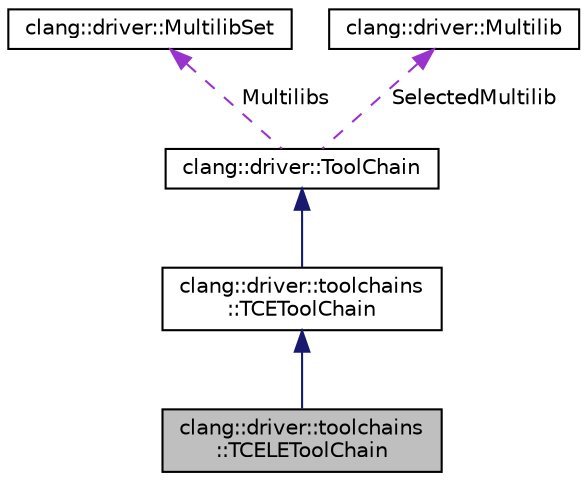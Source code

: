 digraph "clang::driver::toolchains::TCELEToolChain"
{
 // LATEX_PDF_SIZE
  bgcolor="transparent";
  edge [fontname="Helvetica",fontsize="10",labelfontname="Helvetica",labelfontsize="10"];
  node [fontname="Helvetica",fontsize="10",shape=record];
  Node1 [label="clang::driver::toolchains\l::TCELEToolChain",height=0.2,width=0.4,color="black", fillcolor="grey75", style="filled", fontcolor="black",tooltip="Toolchain for little endian TCE cores."];
  Node2 -> Node1 [dir="back",color="midnightblue",fontsize="10",style="solid",fontname="Helvetica"];
  Node2 [label="clang::driver::toolchains\l::TCEToolChain",height=0.2,width=0.4,color="black",URL="$classclang_1_1driver_1_1toolchains_1_1TCEToolChain.html",tooltip="TCEToolChain - A tool chain using the llvm bitcode tools to perform all subcommands."];
  Node3 -> Node2 [dir="back",color="midnightblue",fontsize="10",style="solid",fontname="Helvetica"];
  Node3 [label="clang::driver::ToolChain",height=0.2,width=0.4,color="black",URL="$classclang_1_1driver_1_1ToolChain.html",tooltip="ToolChain - Access to tools for a single platform."];
  Node4 -> Node3 [dir="back",color="darkorchid3",fontsize="10",style="dashed",label=" Multilibs" ,fontname="Helvetica"];
  Node4 [label="clang::driver::MultilibSet",height=0.2,width=0.4,color="black",URL="$classclang_1_1driver_1_1MultilibSet.html",tooltip=" "];
  Node5 -> Node3 [dir="back",color="darkorchid3",fontsize="10",style="dashed",label=" SelectedMultilib" ,fontname="Helvetica"];
  Node5 [label="clang::driver::Multilib",height=0.2,width=0.4,color="black",URL="$classclang_1_1driver_1_1Multilib.html",tooltip="This corresponds to a single GCC Multilib, or a segment of one controlled by a command line flag."];
}
